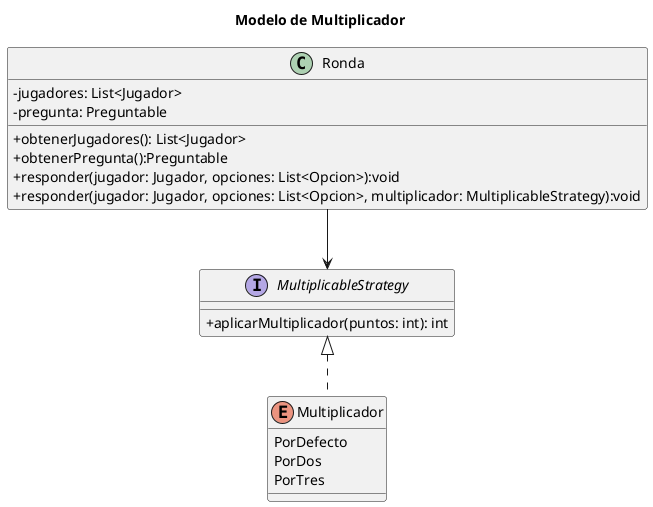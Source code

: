 @startuml
title Modelo de Multiplicador
skinparam classAttributeIconSize 0


class Ronda{
    - jugadores: List<Jugador>
    - pregunta: Preguntable

    + obtenerJugadores(): List<Jugador>
    + obtenerPregunta():Preguntable
    + responder(jugador: Jugador, opciones: List<Opcion>):void
    + responder(jugador: Jugador, opciones: List<Opcion>, multiplicador: MultiplicableStrategy):void
}

interface MultiplicableStrategy{
    + aplicarMultiplicador(puntos: int): int
}

enum Multiplicador{
    PorDefecto
    PorDos
    PorTres
}


Ronda --> MultiplicableStrategy

MultiplicableStrategy <|.. Multiplicador

@enduml